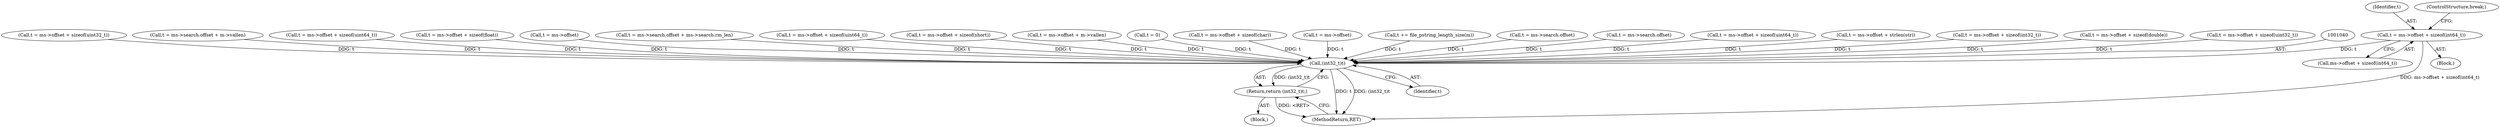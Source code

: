 digraph "0_file_4a284c89d6ef11aca34da65da7d673050a5ea320_5@API" {
"1000414" [label="(Call,t = ms->offset + sizeof(int64_t))"];
"1001039" [label="(Call,(int32_t)t)"];
"1001038" [label="(Return,return (int32_t)t;)"];
"1000415" [label="(Identifier,t)"];
"1000414" [label="(Call,t = ms->offset + sizeof(int64_t))"];
"1000626" [label="(Call,t = ms->offset + sizeof(uint32_t))"];
"1000416" [label="(Call,ms->offset + sizeof(int64_t))"];
"1000986" [label="(Call,t = ms->search.offset + m->vallen)"];
"1000696" [label="(Call,t = ms->offset + sizeof(uint64_t))"];
"1001039" [label="(Call,(int32_t)t)"];
"1000797" [label="(Call,t = ms->offset + sizeof(float))"];
"1001013" [label="(Call,t = ms->offset)"];
"1000939" [label="(Call,t = ms->search.offset + ms->search.rm_len)"];
"1000661" [label="(Call,t = ms->offset + sizeof(uint64_t))"];
"1000265" [label="(Call,t = ms->offset + sizeof(short))"];
"1000458" [label="(Call,t = ms->offset + m->vallen)"];
"1000109" [label="(Call,t = 0)"];
"1001042" [label="(MethodReturn,RET)"];
"1001041" [label="(Identifier,t)"];
"1000190" [label="(Call,t = ms->offset + sizeof(char))"];
"1001022" [label="(Call,t = ms->offset)"];
"1000558" [label="(Call,t += file_pstring_length_size(m))"];
"1000931" [label="(Call,t = ms->search.offset)"];
"1000978" [label="(Call,t = ms->search.offset)"];
"1000104" [label="(Block,)"];
"1000731" [label="(Call,t = ms->offset + sizeof(uint64_t))"];
"1000422" [label="(ControlStructure,break;)"];
"1000475" [label="(Call,t = ms->offset + strlen(str))"];
"1000341" [label="(Call,t = ms->offset + sizeof(int32_t))"];
"1000125" [label="(Block,)"];
"1001038" [label="(Return,return (int32_t)t;)"];
"1000863" [label="(Call,t = ms->offset + sizeof(double))"];
"1000590" [label="(Call,t = ms->offset + sizeof(uint32_t))"];
"1000414" -> "1000125"  [label="AST: "];
"1000414" -> "1000416"  [label="CFG: "];
"1000415" -> "1000414"  [label="AST: "];
"1000416" -> "1000414"  [label="AST: "];
"1000422" -> "1000414"  [label="CFG: "];
"1000414" -> "1001042"  [label="DDG: ms->offset + sizeof(int64_t)"];
"1000414" -> "1001039"  [label="DDG: t"];
"1001039" -> "1001038"  [label="AST: "];
"1001039" -> "1001041"  [label="CFG: "];
"1001040" -> "1001039"  [label="AST: "];
"1001041" -> "1001039"  [label="AST: "];
"1001038" -> "1001039"  [label="CFG: "];
"1001039" -> "1001042"  [label="DDG: t"];
"1001039" -> "1001042"  [label="DDG: (int32_t)t"];
"1001039" -> "1001038"  [label="DDG: (int32_t)t"];
"1000978" -> "1001039"  [label="DDG: t"];
"1000661" -> "1001039"  [label="DDG: t"];
"1000626" -> "1001039"  [label="DDG: t"];
"1000590" -> "1001039"  [label="DDG: t"];
"1000341" -> "1001039"  [label="DDG: t"];
"1001013" -> "1001039"  [label="DDG: t"];
"1000931" -> "1001039"  [label="DDG: t"];
"1001022" -> "1001039"  [label="DDG: t"];
"1000731" -> "1001039"  [label="DDG: t"];
"1000696" -> "1001039"  [label="DDG: t"];
"1000458" -> "1001039"  [label="DDG: t"];
"1000475" -> "1001039"  [label="DDG: t"];
"1000863" -> "1001039"  [label="DDG: t"];
"1000190" -> "1001039"  [label="DDG: t"];
"1000939" -> "1001039"  [label="DDG: t"];
"1000986" -> "1001039"  [label="DDG: t"];
"1000558" -> "1001039"  [label="DDG: t"];
"1000265" -> "1001039"  [label="DDG: t"];
"1000797" -> "1001039"  [label="DDG: t"];
"1000109" -> "1001039"  [label="DDG: t"];
"1001038" -> "1000104"  [label="AST: "];
"1001042" -> "1001038"  [label="CFG: "];
"1001038" -> "1001042"  [label="DDG: <RET>"];
}
